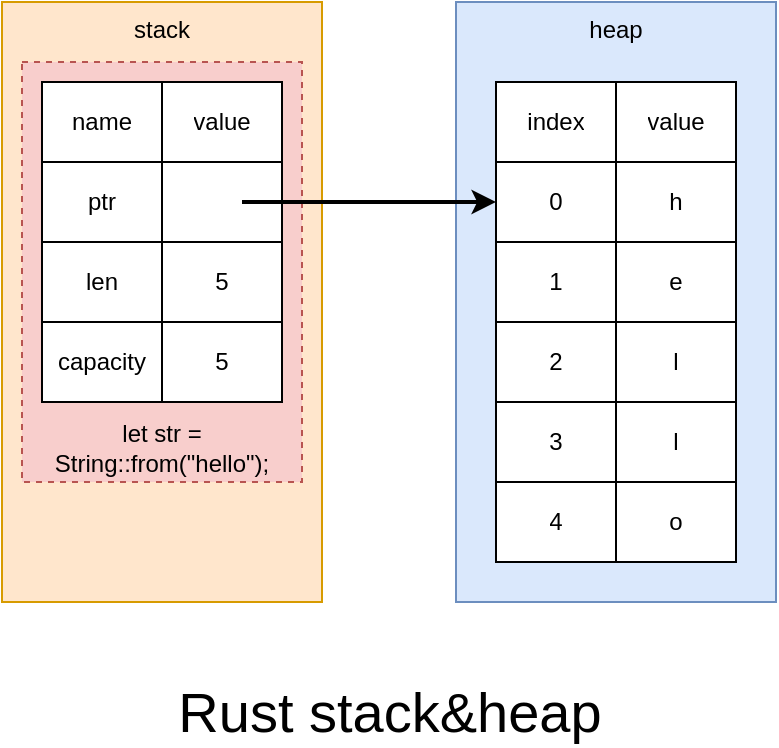 <mxfile version="24.6.4" type="github">
  <diagram name="第 1 页" id="LF5KHh7pfJ0DQZTopZ8N">
    <mxGraphModel dx="1386" dy="905" grid="1" gridSize="10" guides="1" tooltips="1" connect="1" arrows="1" fold="1" page="1" pageScale="1" pageWidth="827" pageHeight="1169" math="0" shadow="0">
      <root>
        <mxCell id="0" />
        <mxCell id="1" parent="0" />
        <mxCell id="umt9lgnB-6ZxZeDjHXpR-1" value="stack" style="rounded=0;whiteSpace=wrap;html=1;align=center;verticalAlign=top;fillColor=#ffe6cc;strokeColor=#d79b00;" parent="1" vertex="1">
          <mxGeometry x="220" y="30" width="160" height="300" as="geometry" />
        </mxCell>
        <mxCell id="umt9lgnB-6ZxZeDjHXpR-2" value="heap" style="rounded=0;whiteSpace=wrap;html=1;verticalAlign=top;fillColor=#dae8fc;strokeColor=#6c8ebf;" parent="1" vertex="1">
          <mxGeometry x="447" y="30" width="160" height="300" as="geometry" />
        </mxCell>
        <mxCell id="DSvVPJHVQGaXN6CA6Uxq-27" value="" style="shape=table;startSize=0;container=1;collapsible=0;childLayout=tableLayout;" vertex="1" parent="1">
          <mxGeometry x="467" y="70" width="120" height="240" as="geometry" />
        </mxCell>
        <mxCell id="DSvVPJHVQGaXN6CA6Uxq-28" value="" style="shape=tableRow;horizontal=0;startSize=0;swimlaneHead=0;swimlaneBody=0;strokeColor=inherit;top=0;left=0;bottom=0;right=0;collapsible=0;dropTarget=0;fillColor=none;points=[[0,0.5],[1,0.5]];portConstraint=eastwest;" vertex="1" parent="DSvVPJHVQGaXN6CA6Uxq-27">
          <mxGeometry width="120" height="40" as="geometry" />
        </mxCell>
        <mxCell id="DSvVPJHVQGaXN6CA6Uxq-29" value="index" style="shape=partialRectangle;html=1;whiteSpace=wrap;connectable=0;strokeColor=inherit;overflow=hidden;fillColor=none;top=0;left=0;bottom=0;right=0;pointerEvents=1;" vertex="1" parent="DSvVPJHVQGaXN6CA6Uxq-28">
          <mxGeometry width="60" height="40" as="geometry">
            <mxRectangle width="60" height="40" as="alternateBounds" />
          </mxGeometry>
        </mxCell>
        <mxCell id="DSvVPJHVQGaXN6CA6Uxq-30" value="value" style="shape=partialRectangle;html=1;whiteSpace=wrap;connectable=0;strokeColor=inherit;overflow=hidden;fillColor=none;top=0;left=0;bottom=0;right=0;pointerEvents=1;" vertex="1" parent="DSvVPJHVQGaXN6CA6Uxq-28">
          <mxGeometry x="60" width="60" height="40" as="geometry">
            <mxRectangle width="60" height="40" as="alternateBounds" />
          </mxGeometry>
        </mxCell>
        <mxCell id="DSvVPJHVQGaXN6CA6Uxq-31" value="" style="shape=tableRow;horizontal=0;startSize=0;swimlaneHead=0;swimlaneBody=0;strokeColor=inherit;top=0;left=0;bottom=0;right=0;collapsible=0;dropTarget=0;fillColor=none;points=[[0,0.5],[1,0.5]];portConstraint=eastwest;" vertex="1" parent="DSvVPJHVQGaXN6CA6Uxq-27">
          <mxGeometry y="40" width="120" height="40" as="geometry" />
        </mxCell>
        <mxCell id="DSvVPJHVQGaXN6CA6Uxq-32" value="0" style="shape=partialRectangle;html=1;whiteSpace=wrap;connectable=0;strokeColor=inherit;overflow=hidden;fillColor=none;top=0;left=0;bottom=0;right=0;pointerEvents=1;" vertex="1" parent="DSvVPJHVQGaXN6CA6Uxq-31">
          <mxGeometry width="60" height="40" as="geometry">
            <mxRectangle width="60" height="40" as="alternateBounds" />
          </mxGeometry>
        </mxCell>
        <mxCell id="DSvVPJHVQGaXN6CA6Uxq-33" value="h" style="shape=partialRectangle;html=1;whiteSpace=wrap;connectable=0;strokeColor=inherit;overflow=hidden;fillColor=none;top=0;left=0;bottom=0;right=0;pointerEvents=1;" vertex="1" parent="DSvVPJHVQGaXN6CA6Uxq-31">
          <mxGeometry x="60" width="60" height="40" as="geometry">
            <mxRectangle width="60" height="40" as="alternateBounds" />
          </mxGeometry>
        </mxCell>
        <mxCell id="DSvVPJHVQGaXN6CA6Uxq-34" value="" style="shape=tableRow;horizontal=0;startSize=0;swimlaneHead=0;swimlaneBody=0;strokeColor=inherit;top=0;left=0;bottom=0;right=0;collapsible=0;dropTarget=0;fillColor=none;points=[[0,0.5],[1,0.5]];portConstraint=eastwest;" vertex="1" parent="DSvVPJHVQGaXN6CA6Uxq-27">
          <mxGeometry y="80" width="120" height="40" as="geometry" />
        </mxCell>
        <mxCell id="DSvVPJHVQGaXN6CA6Uxq-35" value="1" style="shape=partialRectangle;html=1;whiteSpace=wrap;connectable=0;strokeColor=inherit;overflow=hidden;fillColor=none;top=0;left=0;bottom=0;right=0;pointerEvents=1;" vertex="1" parent="DSvVPJHVQGaXN6CA6Uxq-34">
          <mxGeometry width="60" height="40" as="geometry">
            <mxRectangle width="60" height="40" as="alternateBounds" />
          </mxGeometry>
        </mxCell>
        <mxCell id="DSvVPJHVQGaXN6CA6Uxq-36" value="e" style="shape=partialRectangle;html=1;whiteSpace=wrap;connectable=0;strokeColor=inherit;overflow=hidden;fillColor=none;top=0;left=0;bottom=0;right=0;pointerEvents=1;" vertex="1" parent="DSvVPJHVQGaXN6CA6Uxq-34">
          <mxGeometry x="60" width="60" height="40" as="geometry">
            <mxRectangle width="60" height="40" as="alternateBounds" />
          </mxGeometry>
        </mxCell>
        <mxCell id="DSvVPJHVQGaXN6CA6Uxq-37" value="" style="shape=tableRow;horizontal=0;startSize=0;swimlaneHead=0;swimlaneBody=0;strokeColor=inherit;top=0;left=0;bottom=0;right=0;collapsible=0;dropTarget=0;fillColor=none;points=[[0,0.5],[1,0.5]];portConstraint=eastwest;" vertex="1" parent="DSvVPJHVQGaXN6CA6Uxq-27">
          <mxGeometry y="120" width="120" height="40" as="geometry" />
        </mxCell>
        <mxCell id="DSvVPJHVQGaXN6CA6Uxq-38" value="2" style="shape=partialRectangle;html=1;whiteSpace=wrap;connectable=0;strokeColor=inherit;overflow=hidden;fillColor=none;top=0;left=0;bottom=0;right=0;pointerEvents=1;" vertex="1" parent="DSvVPJHVQGaXN6CA6Uxq-37">
          <mxGeometry width="60" height="40" as="geometry">
            <mxRectangle width="60" height="40" as="alternateBounds" />
          </mxGeometry>
        </mxCell>
        <mxCell id="DSvVPJHVQGaXN6CA6Uxq-39" value="l" style="shape=partialRectangle;html=1;whiteSpace=wrap;connectable=0;strokeColor=inherit;overflow=hidden;fillColor=none;top=0;left=0;bottom=0;right=0;pointerEvents=1;" vertex="1" parent="DSvVPJHVQGaXN6CA6Uxq-37">
          <mxGeometry x="60" width="60" height="40" as="geometry">
            <mxRectangle width="60" height="40" as="alternateBounds" />
          </mxGeometry>
        </mxCell>
        <mxCell id="DSvVPJHVQGaXN6CA6Uxq-40" value="" style="shape=tableRow;horizontal=0;startSize=0;swimlaneHead=0;swimlaneBody=0;strokeColor=inherit;top=0;left=0;bottom=0;right=0;collapsible=0;dropTarget=0;fillColor=none;points=[[0,0.5],[1,0.5]];portConstraint=eastwest;" vertex="1" parent="DSvVPJHVQGaXN6CA6Uxq-27">
          <mxGeometry y="160" width="120" height="40" as="geometry" />
        </mxCell>
        <mxCell id="DSvVPJHVQGaXN6CA6Uxq-41" value="3" style="shape=partialRectangle;html=1;whiteSpace=wrap;connectable=0;strokeColor=inherit;overflow=hidden;fillColor=none;top=0;left=0;bottom=0;right=0;pointerEvents=1;" vertex="1" parent="DSvVPJHVQGaXN6CA6Uxq-40">
          <mxGeometry width="60" height="40" as="geometry">
            <mxRectangle width="60" height="40" as="alternateBounds" />
          </mxGeometry>
        </mxCell>
        <mxCell id="DSvVPJHVQGaXN6CA6Uxq-42" value="l" style="shape=partialRectangle;html=1;whiteSpace=wrap;connectable=0;strokeColor=inherit;overflow=hidden;fillColor=none;top=0;left=0;bottom=0;right=0;pointerEvents=1;" vertex="1" parent="DSvVPJHVQGaXN6CA6Uxq-40">
          <mxGeometry x="60" width="60" height="40" as="geometry">
            <mxRectangle width="60" height="40" as="alternateBounds" />
          </mxGeometry>
        </mxCell>
        <mxCell id="DSvVPJHVQGaXN6CA6Uxq-43" value="" style="shape=tableRow;horizontal=0;startSize=0;swimlaneHead=0;swimlaneBody=0;strokeColor=inherit;top=0;left=0;bottom=0;right=0;collapsible=0;dropTarget=0;fillColor=none;points=[[0,0.5],[1,0.5]];portConstraint=eastwest;" vertex="1" parent="DSvVPJHVQGaXN6CA6Uxq-27">
          <mxGeometry y="200" width="120" height="40" as="geometry" />
        </mxCell>
        <mxCell id="DSvVPJHVQGaXN6CA6Uxq-44" value="4" style="shape=partialRectangle;html=1;whiteSpace=wrap;connectable=0;strokeColor=inherit;overflow=hidden;fillColor=none;top=0;left=0;bottom=0;right=0;pointerEvents=1;" vertex="1" parent="DSvVPJHVQGaXN6CA6Uxq-43">
          <mxGeometry width="60" height="40" as="geometry">
            <mxRectangle width="60" height="40" as="alternateBounds" />
          </mxGeometry>
        </mxCell>
        <mxCell id="DSvVPJHVQGaXN6CA6Uxq-45" value="o" style="shape=partialRectangle;html=1;whiteSpace=wrap;connectable=0;strokeColor=inherit;overflow=hidden;fillColor=none;top=0;left=0;bottom=0;right=0;pointerEvents=1;" vertex="1" parent="DSvVPJHVQGaXN6CA6Uxq-43">
          <mxGeometry x="60" width="60" height="40" as="geometry">
            <mxRectangle width="60" height="40" as="alternateBounds" />
          </mxGeometry>
        </mxCell>
        <mxCell id="DSvVPJHVQGaXN6CA6Uxq-48" value="let str = String::from(&quot;hello&quot;);" style="rounded=0;whiteSpace=wrap;html=1;verticalAlign=bottom;fillColor=#f8cecc;strokeColor=#b85450;dashed=1;" vertex="1" parent="1">
          <mxGeometry x="230" y="60" width="140" height="210" as="geometry" />
        </mxCell>
        <mxCell id="DSvVPJHVQGaXN6CA6Uxq-1" value="" style="shape=table;startSize=0;container=1;collapsible=0;childLayout=tableLayout;" vertex="1" parent="1">
          <mxGeometry x="240" y="70" width="120" height="160" as="geometry" />
        </mxCell>
        <mxCell id="DSvVPJHVQGaXN6CA6Uxq-2" value="" style="shape=tableRow;horizontal=0;startSize=0;swimlaneHead=0;swimlaneBody=0;strokeColor=inherit;top=0;left=0;bottom=0;right=0;collapsible=0;dropTarget=0;fillColor=none;points=[[0,0.5],[1,0.5]];portConstraint=eastwest;" vertex="1" parent="DSvVPJHVQGaXN6CA6Uxq-1">
          <mxGeometry width="120" height="40" as="geometry" />
        </mxCell>
        <mxCell id="DSvVPJHVQGaXN6CA6Uxq-3" value="name" style="shape=partialRectangle;html=1;whiteSpace=wrap;connectable=0;strokeColor=inherit;overflow=hidden;fillColor=none;top=0;left=0;bottom=0;right=0;pointerEvents=1;" vertex="1" parent="DSvVPJHVQGaXN6CA6Uxq-2">
          <mxGeometry width="60" height="40" as="geometry">
            <mxRectangle width="60" height="40" as="alternateBounds" />
          </mxGeometry>
        </mxCell>
        <mxCell id="DSvVPJHVQGaXN6CA6Uxq-4" value="value" style="shape=partialRectangle;html=1;whiteSpace=wrap;connectable=0;strokeColor=inherit;overflow=hidden;fillColor=none;top=0;left=0;bottom=0;right=0;pointerEvents=1;" vertex="1" parent="DSvVPJHVQGaXN6CA6Uxq-2">
          <mxGeometry x="60" width="60" height="40" as="geometry">
            <mxRectangle width="60" height="40" as="alternateBounds" />
          </mxGeometry>
        </mxCell>
        <mxCell id="DSvVPJHVQGaXN6CA6Uxq-5" value="" style="shape=tableRow;horizontal=0;startSize=0;swimlaneHead=0;swimlaneBody=0;strokeColor=inherit;top=0;left=0;bottom=0;right=0;collapsible=0;dropTarget=0;fillColor=none;points=[[0,0.5],[1,0.5]];portConstraint=eastwest;" vertex="1" parent="DSvVPJHVQGaXN6CA6Uxq-1">
          <mxGeometry y="40" width="120" height="40" as="geometry" />
        </mxCell>
        <mxCell id="DSvVPJHVQGaXN6CA6Uxq-6" value="ptr" style="shape=partialRectangle;html=1;whiteSpace=wrap;connectable=0;strokeColor=inherit;overflow=hidden;fillColor=none;top=0;left=0;bottom=0;right=0;pointerEvents=1;" vertex="1" parent="DSvVPJHVQGaXN6CA6Uxq-5">
          <mxGeometry width="60" height="40" as="geometry">
            <mxRectangle width="60" height="40" as="alternateBounds" />
          </mxGeometry>
        </mxCell>
        <mxCell id="DSvVPJHVQGaXN6CA6Uxq-7" value="" style="shape=partialRectangle;html=1;whiteSpace=wrap;connectable=0;strokeColor=inherit;overflow=hidden;fillColor=none;top=0;left=0;bottom=0;right=0;pointerEvents=1;" vertex="1" parent="DSvVPJHVQGaXN6CA6Uxq-5">
          <mxGeometry x="60" width="60" height="40" as="geometry">
            <mxRectangle width="60" height="40" as="alternateBounds" />
          </mxGeometry>
        </mxCell>
        <mxCell id="DSvVPJHVQGaXN6CA6Uxq-8" value="" style="shape=tableRow;horizontal=0;startSize=0;swimlaneHead=0;swimlaneBody=0;strokeColor=inherit;top=0;left=0;bottom=0;right=0;collapsible=0;dropTarget=0;fillColor=none;points=[[0,0.5],[1,0.5]];portConstraint=eastwest;" vertex="1" parent="DSvVPJHVQGaXN6CA6Uxq-1">
          <mxGeometry y="80" width="120" height="40" as="geometry" />
        </mxCell>
        <mxCell id="DSvVPJHVQGaXN6CA6Uxq-9" value="len" style="shape=partialRectangle;html=1;whiteSpace=wrap;connectable=0;strokeColor=inherit;overflow=hidden;fillColor=none;top=0;left=0;bottom=0;right=0;pointerEvents=1;" vertex="1" parent="DSvVPJHVQGaXN6CA6Uxq-8">
          <mxGeometry width="60" height="40" as="geometry">
            <mxRectangle width="60" height="40" as="alternateBounds" />
          </mxGeometry>
        </mxCell>
        <mxCell id="DSvVPJHVQGaXN6CA6Uxq-10" value="5" style="shape=partialRectangle;html=1;whiteSpace=wrap;connectable=0;strokeColor=inherit;overflow=hidden;fillColor=none;top=0;left=0;bottom=0;right=0;pointerEvents=1;" vertex="1" parent="DSvVPJHVQGaXN6CA6Uxq-8">
          <mxGeometry x="60" width="60" height="40" as="geometry">
            <mxRectangle width="60" height="40" as="alternateBounds" />
          </mxGeometry>
        </mxCell>
        <mxCell id="DSvVPJHVQGaXN6CA6Uxq-11" value="" style="shape=tableRow;horizontal=0;startSize=0;swimlaneHead=0;swimlaneBody=0;strokeColor=inherit;top=0;left=0;bottom=0;right=0;collapsible=0;dropTarget=0;fillColor=none;points=[[0,0.5],[1,0.5]];portConstraint=eastwest;" vertex="1" parent="DSvVPJHVQGaXN6CA6Uxq-1">
          <mxGeometry y="120" width="120" height="40" as="geometry" />
        </mxCell>
        <mxCell id="DSvVPJHVQGaXN6CA6Uxq-12" value="capacity" style="shape=partialRectangle;html=1;whiteSpace=wrap;connectable=0;strokeColor=inherit;overflow=hidden;fillColor=none;top=0;left=0;bottom=0;right=0;pointerEvents=1;" vertex="1" parent="DSvVPJHVQGaXN6CA6Uxq-11">
          <mxGeometry width="60" height="40" as="geometry">
            <mxRectangle width="60" height="40" as="alternateBounds" />
          </mxGeometry>
        </mxCell>
        <mxCell id="DSvVPJHVQGaXN6CA6Uxq-13" value="5" style="shape=partialRectangle;html=1;whiteSpace=wrap;connectable=0;strokeColor=inherit;overflow=hidden;fillColor=none;top=0;left=0;bottom=0;right=0;pointerEvents=1;" vertex="1" parent="DSvVPJHVQGaXN6CA6Uxq-11">
          <mxGeometry x="60" width="60" height="40" as="geometry">
            <mxRectangle width="60" height="40" as="alternateBounds" />
          </mxGeometry>
        </mxCell>
        <mxCell id="DSvVPJHVQGaXN6CA6Uxq-46" value="" style="endArrow=classic;html=1;rounded=0;entryX=0;entryY=0.5;entryDx=0;entryDy=0;strokeWidth=2;" edge="1" parent="1" target="DSvVPJHVQGaXN6CA6Uxq-31">
          <mxGeometry width="50" height="50" relative="1" as="geometry">
            <mxPoint x="340" y="130" as="sourcePoint" />
            <mxPoint x="390" y="80" as="targetPoint" />
          </mxGeometry>
        </mxCell>
        <mxCell id="DSvVPJHVQGaXN6CA6Uxq-49" value="Rust stack&amp;amp;heap" style="text;strokeColor=none;align=center;fillColor=none;html=1;verticalAlign=middle;whiteSpace=wrap;rounded=0;fontSize=28;" vertex="1" parent="1">
          <mxGeometry x="261" y="370" width="306" height="30" as="geometry" />
        </mxCell>
      </root>
    </mxGraphModel>
  </diagram>
</mxfile>
